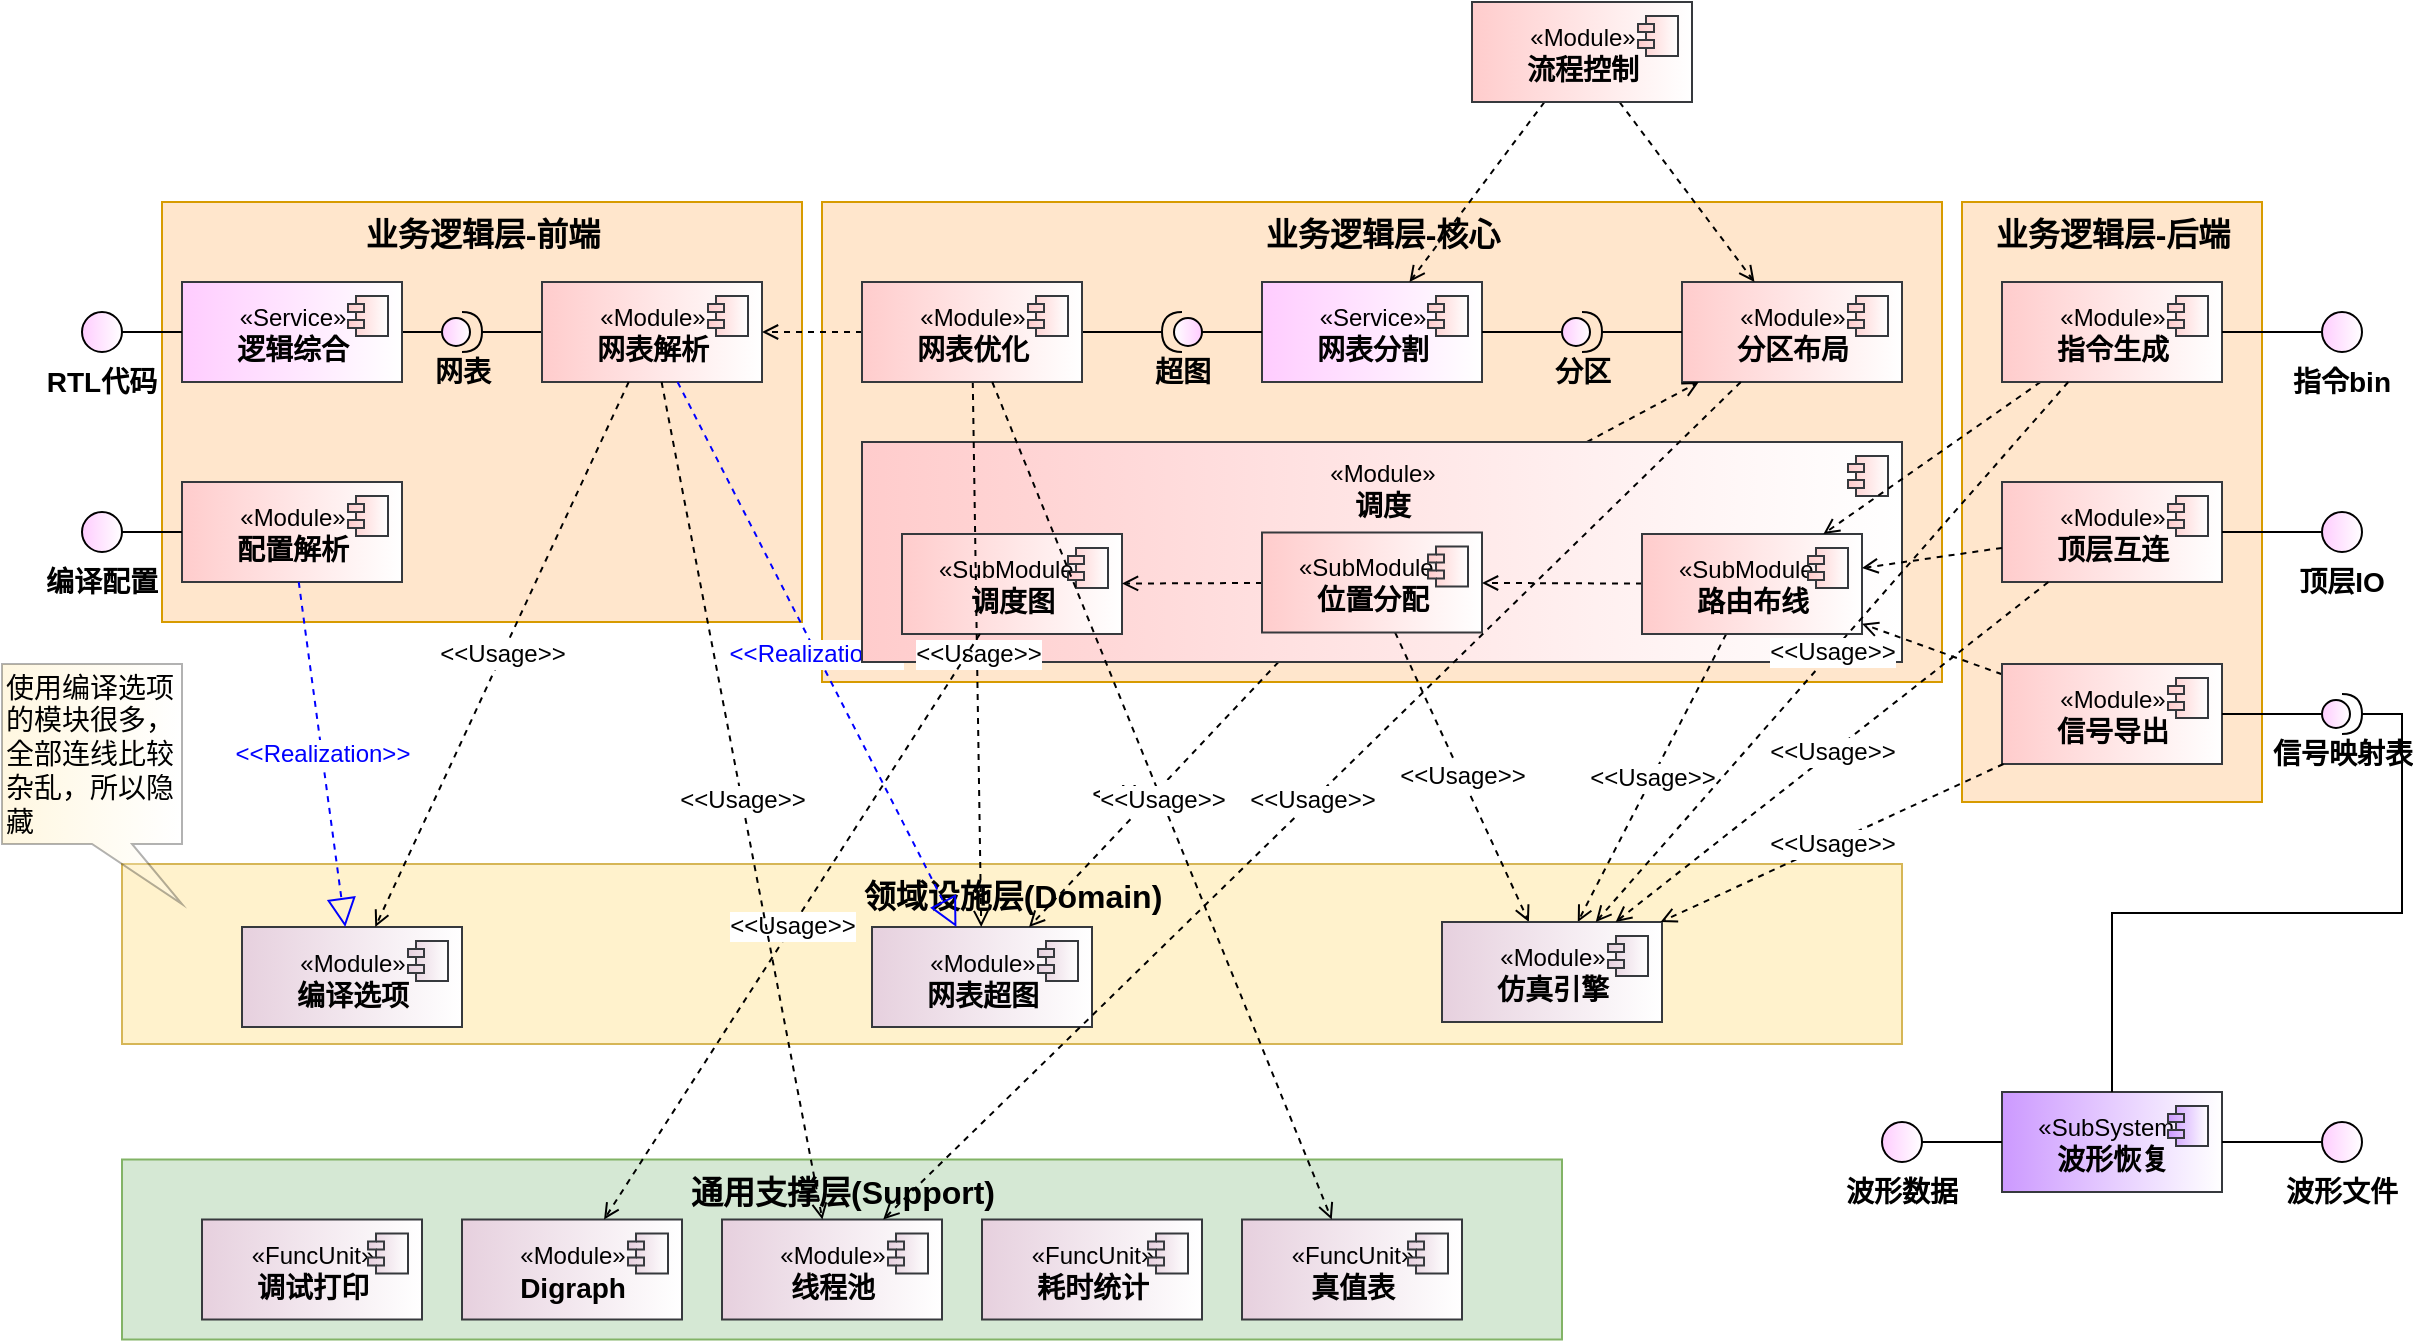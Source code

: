 <mxfile version="28.2.8">
  <diagram name="第 1 页" id="heiDzFfuvlx9K-g6vPqn">
    <mxGraphModel dx="599" dy="743" grid="1" gridSize="10" guides="1" tooltips="1" connect="1" arrows="1" fold="1" page="1" pageScale="1" pageWidth="827" pageHeight="1169" math="0" shadow="0">
      <root>
        <mxCell id="0" />
        <mxCell id="1" parent="0" />
        <mxCell id="fIorHOIJSleJLHwtXW0u-1" value="通用支撑层(Support)" style="html=1;verticalAlign=top;fillColor=#d5e8d4;strokeColor=#82b366;fontSize=16;fontStyle=1" vertex="1" parent="1">
          <mxGeometry x="940" y="938.75" width="720" height="90" as="geometry" />
        </mxCell>
        <mxCell id="fIorHOIJSleJLHwtXW0u-2" value="&lt;font style=&quot;font-size: 12px;&quot;&gt;«FuncUnit»&lt;/font&gt;&lt;br style=&quot;font-size: 14px;&quot;&gt;&lt;b style=&quot;font-size: 14px;&quot;&gt;调试打印&lt;/b&gt;" style="html=1;dropTarget=0;fontSize=14;fillColor=#E6D0DE;strokeColor=#36393d;gradientColor=#FFFFFF;gradientDirection=east;" vertex="1" parent="1">
          <mxGeometry x="980" y="968.75" width="110" height="50" as="geometry" />
        </mxCell>
        <mxCell id="fIorHOIJSleJLHwtXW0u-3" value="" style="shape=module;jettyWidth=8;jettyHeight=4;fontSize=14;fillColor=#E6D0DE;strokeColor=#36393d;gradientColor=#FFFFFF;gradientDirection=east;" vertex="1" parent="fIorHOIJSleJLHwtXW0u-2">
          <mxGeometry x="1" width="20" height="20" relative="1" as="geometry">
            <mxPoint x="-27" y="7" as="offset" />
          </mxGeometry>
        </mxCell>
        <mxCell id="fIorHOIJSleJLHwtXW0u-4" value="领域设施层(Domain)" style="html=1;verticalAlign=top;fillColor=#fff2cc;strokeColor=#d6b656;fontSize=16;fontStyle=1" vertex="1" parent="1">
          <mxGeometry x="940" y="791" width="890" height="90" as="geometry" />
        </mxCell>
        <mxCell id="fIorHOIJSleJLHwtXW0u-5" value="&lt;font style=&quot;font-size: 12px;&quot;&gt;«Module»&lt;/font&gt;&lt;br style=&quot;font-size: 14px;&quot;&gt;&lt;b&gt;Digraph&lt;/b&gt;" style="html=1;dropTarget=0;fontSize=14;fillColor=#E6D0DE;strokeColor=#36393d;gradientColor=#FFFFFF;gradientDirection=east;" vertex="1" parent="1">
          <mxGeometry x="1110" y="968.75" width="110" height="50" as="geometry" />
        </mxCell>
        <mxCell id="fIorHOIJSleJLHwtXW0u-6" value="" style="shape=module;jettyWidth=8;jettyHeight=4;fontSize=14;fillColor=#E6D0DE;strokeColor=#36393d;gradientColor=#FFFFFF;gradientDirection=east;" vertex="1" parent="fIorHOIJSleJLHwtXW0u-5">
          <mxGeometry x="1" width="20" height="20" relative="1" as="geometry">
            <mxPoint x="-27" y="7" as="offset" />
          </mxGeometry>
        </mxCell>
        <mxCell id="fIorHOIJSleJLHwtXW0u-7" value="业务逻辑层-核心" style="html=1;verticalAlign=top;fillColor=#ffe6cc;strokeColor=#d79b00;fontSize=16;fontStyle=1" vertex="1" parent="1">
          <mxGeometry x="1290" y="460" width="560" height="240" as="geometry" />
        </mxCell>
        <mxCell id="fIorHOIJSleJLHwtXW0u-8" value="&lt;font style=&quot;font-size: 12px;&quot;&gt;«Module»&lt;/font&gt;&lt;br style=&quot;font-size: 14px;&quot;&gt;&lt;b&gt;线程池&lt;/b&gt;" style="html=1;dropTarget=0;fontSize=14;fillColor=#E6D0DE;strokeColor=#36393d;gradientColor=#FFFFFF;gradientDirection=east;" vertex="1" parent="1">
          <mxGeometry x="1240" y="968.75" width="110" height="50" as="geometry" />
        </mxCell>
        <mxCell id="fIorHOIJSleJLHwtXW0u-9" value="" style="shape=module;jettyWidth=8;jettyHeight=4;fontSize=14;fillColor=#E6D0DE;strokeColor=#36393d;gradientColor=#FFFFFF;gradientDirection=east;" vertex="1" parent="fIorHOIJSleJLHwtXW0u-8">
          <mxGeometry x="1" width="20" height="20" relative="1" as="geometry">
            <mxPoint x="-27" y="7" as="offset" />
          </mxGeometry>
        </mxCell>
        <mxCell id="fIorHOIJSleJLHwtXW0u-10" value="业务逻辑层-后端" style="html=1;verticalAlign=top;fillColor=#ffe6cc;strokeColor=#d79b00;fontSize=16;fontStyle=1" vertex="1" parent="1">
          <mxGeometry x="1860" y="460" width="150" height="300" as="geometry" />
        </mxCell>
        <mxCell id="fIorHOIJSleJLHwtXW0u-11" value="&lt;font style=&quot;font-size: 12px;&quot;&gt;«FuncUnit»&lt;/font&gt;&lt;br style=&quot;font-size: 14px;&quot;&gt;&lt;b&gt;耗时统计&lt;/b&gt;" style="html=1;dropTarget=0;fontSize=14;fillColor=#E6D0DE;strokeColor=#36393d;gradientColor=#FFFFFF;gradientDirection=east;" vertex="1" parent="1">
          <mxGeometry x="1370" y="968.75" width="110" height="50" as="geometry" />
        </mxCell>
        <mxCell id="fIorHOIJSleJLHwtXW0u-12" value="" style="shape=module;jettyWidth=8;jettyHeight=4;fontSize=14;fillColor=#E6D0DE;strokeColor=#36393d;gradientColor=#FFFFFF;gradientDirection=east;" vertex="1" parent="fIorHOIJSleJLHwtXW0u-11">
          <mxGeometry x="1" width="20" height="20" relative="1" as="geometry">
            <mxPoint x="-27" y="7" as="offset" />
          </mxGeometry>
        </mxCell>
        <mxCell id="fIorHOIJSleJLHwtXW0u-13" value="业务逻辑层-前端" style="html=1;verticalAlign=top;fillColor=#ffe6cc;strokeColor=#d79b00;fontSize=16;fontStyle=1" vertex="1" parent="1">
          <mxGeometry x="960" y="460" width="320" height="210" as="geometry" />
        </mxCell>
        <mxCell id="fIorHOIJSleJLHwtXW0u-14" value="&lt;font style=&quot;font-size: 12px;&quot;&gt;«FuncUnit»&lt;/font&gt;&lt;br style=&quot;font-size: 14px;&quot;&gt;&lt;b&gt;真值表&lt;/b&gt;" style="html=1;dropTarget=0;fontSize=14;fillColor=#E6D0DE;strokeColor=#36393d;gradientColor=#FFFFFF;gradientDirection=east;" vertex="1" parent="1">
          <mxGeometry x="1500" y="968.75" width="110" height="50" as="geometry" />
        </mxCell>
        <mxCell id="fIorHOIJSleJLHwtXW0u-15" value="" style="shape=module;jettyWidth=8;jettyHeight=4;fontSize=14;fillColor=#E6D0DE;strokeColor=#36393d;gradientColor=#FFFFFF;gradientDirection=east;" vertex="1" parent="fIorHOIJSleJLHwtXW0u-14">
          <mxGeometry x="1" width="20" height="20" relative="1" as="geometry">
            <mxPoint x="-27" y="7" as="offset" />
          </mxGeometry>
        </mxCell>
        <mxCell id="fIorHOIJSleJLHwtXW0u-16" value="&lt;font style=&quot;font-size: 12px;&quot;&gt;«Module»&lt;/font&gt;&lt;br style=&quot;font-size: 14px;&quot;&gt;&lt;b style=&quot;font-size: 14px;&quot;&gt;编译选项&lt;/b&gt;" style="html=1;dropTarget=0;fontSize=14;fillColor=#E6D0DE;strokeColor=#36393d;gradientColor=#FFFFFF;gradientDirection=east;" vertex="1" parent="1">
          <mxGeometry x="1000" y="822.5" width="110" height="50" as="geometry" />
        </mxCell>
        <mxCell id="fIorHOIJSleJLHwtXW0u-17" value="" style="shape=module;jettyWidth=8;jettyHeight=4;fontSize=14;fillColor=#E6D0DE;strokeColor=#36393d;gradientColor=#FFFFFF;gradientDirection=east;" vertex="1" parent="fIorHOIJSleJLHwtXW0u-16">
          <mxGeometry x="1" width="20" height="20" relative="1" as="geometry">
            <mxPoint x="-27" y="7" as="offset" />
          </mxGeometry>
        </mxCell>
        <mxCell id="fIorHOIJSleJLHwtXW0u-18" value="&lt;font style=&quot;font-size: 12px;&quot;&gt;«Module»&lt;/font&gt;&lt;br style=&quot;font-size: 14px;&quot;&gt;&lt;b style=&quot;font-size: 14px;&quot;&gt;网表超图&lt;/b&gt;" style="html=1;dropTarget=0;fontSize=14;fillColor=#E6D0DE;strokeColor=#36393d;gradientColor=#FFFFFF;gradientDirection=east;" vertex="1" parent="1">
          <mxGeometry x="1315" y="822.5" width="110" height="50" as="geometry" />
        </mxCell>
        <mxCell id="fIorHOIJSleJLHwtXW0u-19" value="" style="shape=module;jettyWidth=8;jettyHeight=4;fontSize=14;fillColor=#E6D0DE;strokeColor=#36393d;gradientColor=#FFFFFF;gradientDirection=east;" vertex="1" parent="fIorHOIJSleJLHwtXW0u-18">
          <mxGeometry x="1" width="20" height="20" relative="1" as="geometry">
            <mxPoint x="-27" y="7" as="offset" />
          </mxGeometry>
        </mxCell>
        <mxCell id="fIorHOIJSleJLHwtXW0u-20" style="edgeStyle=orthogonalEdgeStyle;rounded=0;orthogonalLoop=1;jettySize=auto;html=1;entryX=0;entryY=0.5;entryDx=0;entryDy=0;entryPerimeter=0;fontSize=14;endArrow=none;endFill=0;" edge="1" parent="1" source="fIorHOIJSleJLHwtXW0u-21" target="fIorHOIJSleJLHwtXW0u-24">
          <mxGeometry relative="1" as="geometry" />
        </mxCell>
        <mxCell id="fIorHOIJSleJLHwtXW0u-21" value="&lt;font style=&quot;font-size: 12px;&quot;&gt;«Service»&lt;/font&gt;&lt;br style=&quot;font-size: 14px;&quot;&gt;&lt;b&gt;逻辑综合&lt;/b&gt;" style="html=1;dropTarget=0;fontSize=14;fillColor=#FFCCFF;strokeColor=#36393d;gradientColor=#FFFFFF;gradientDirection=east;" vertex="1" parent="1">
          <mxGeometry x="970" y="500" width="110" height="50" as="geometry" />
        </mxCell>
        <mxCell id="fIorHOIJSleJLHwtXW0u-22" value="" style="shape=module;jettyWidth=8;jettyHeight=4;fontSize=14;fillColor=#ffcccc;strokeColor=#36393d;gradientColor=#FFFFFF;gradientDirection=east;" vertex="1" parent="fIorHOIJSleJLHwtXW0u-21">
          <mxGeometry x="1" width="20" height="20" relative="1" as="geometry">
            <mxPoint x="-27" y="7" as="offset" />
          </mxGeometry>
        </mxCell>
        <mxCell id="fIorHOIJSleJLHwtXW0u-23" style="edgeStyle=orthogonalEdgeStyle;rounded=0;orthogonalLoop=1;jettySize=auto;html=1;exitX=1;exitY=0.5;exitDx=0;exitDy=0;exitPerimeter=0;fontSize=14;endArrow=none;endFill=0;" edge="1" parent="1" source="fIorHOIJSleJLHwtXW0u-24" target="fIorHOIJSleJLHwtXW0u-25">
          <mxGeometry relative="1" as="geometry" />
        </mxCell>
        <mxCell id="fIorHOIJSleJLHwtXW0u-24" value="网表" style="shape=providedRequiredInterface;html=1;verticalLabelPosition=bottom;sketch=0;fontSize=14;fillColor=#FFCCFF;gradientColor=#FFFFFF;gradientDirection=east;fontStyle=1" vertex="1" parent="1">
          <mxGeometry x="1100" y="515" width="20" height="20" as="geometry" />
        </mxCell>
        <mxCell id="fIorHOIJSleJLHwtXW0u-25" value="&lt;font style=&quot;font-size: 12px;&quot;&gt;«Module»&lt;/font&gt;&lt;br style=&quot;font-size: 14px;&quot;&gt;&lt;b&gt;网表解析&lt;/b&gt;" style="html=1;dropTarget=0;fontSize=14;fillColor=#ffcccc;strokeColor=#36393d;gradientColor=#FFFFFF;gradientDirection=east;" vertex="1" parent="1">
          <mxGeometry x="1150" y="500" width="110" height="50" as="geometry" />
        </mxCell>
        <mxCell id="fIorHOIJSleJLHwtXW0u-26" value="" style="shape=module;jettyWidth=8;jettyHeight=4;fontSize=14;fillColor=#ffcccc;strokeColor=#36393d;gradientColor=#FFFFFF;gradientDirection=east;" vertex="1" parent="fIorHOIJSleJLHwtXW0u-25">
          <mxGeometry x="1" width="20" height="20" relative="1" as="geometry">
            <mxPoint x="-27" y="7" as="offset" />
          </mxGeometry>
        </mxCell>
        <mxCell id="fIorHOIJSleJLHwtXW0u-27" value="&lt;font style=&quot;font-size: 12px;&quot;&gt;«Service»&lt;/font&gt;&lt;br style=&quot;font-size: 14px;&quot;&gt;&lt;b&gt;网表分割&lt;/b&gt;" style="html=1;dropTarget=0;fontSize=14;fillColor=#FFCCFF;strokeColor=#36393d;gradientColor=#FFFFFF;gradientDirection=east;" vertex="1" parent="1">
          <mxGeometry x="1510" y="500" width="110" height="50" as="geometry" />
        </mxCell>
        <mxCell id="fIorHOIJSleJLHwtXW0u-28" value="" style="shape=module;jettyWidth=8;jettyHeight=4;fontSize=14;fillColor=#ffcccc;strokeColor=#36393d;gradientColor=#FFFFFF;gradientDirection=east;" vertex="1" parent="fIorHOIJSleJLHwtXW0u-27">
          <mxGeometry x="1" width="20" height="20" relative="1" as="geometry">
            <mxPoint x="-27" y="7" as="offset" />
          </mxGeometry>
        </mxCell>
        <mxCell id="fIorHOIJSleJLHwtXW0u-29" style="edgeStyle=orthogonalEdgeStyle;rounded=0;orthogonalLoop=1;jettySize=auto;html=1;entryX=0;entryY=0.5;entryDx=0;entryDy=0;entryPerimeter=0;fontSize=14;endArrow=none;endFill=0;" edge="1" parent="1" source="fIorHOIJSleJLHwtXW0u-27" target="fIorHOIJSleJLHwtXW0u-31">
          <mxGeometry relative="1" as="geometry">
            <mxPoint x="1300" y="545" as="sourcePoint" />
          </mxGeometry>
        </mxCell>
        <mxCell id="fIorHOIJSleJLHwtXW0u-30" style="edgeStyle=orthogonalEdgeStyle;rounded=0;orthogonalLoop=1;jettySize=auto;html=1;exitX=1;exitY=0.5;exitDx=0;exitDy=0;exitPerimeter=0;fontSize=14;endArrow=none;endFill=0;" edge="1" parent="1" source="fIorHOIJSleJLHwtXW0u-31" target="fIorHOIJSleJLHwtXW0u-55">
          <mxGeometry relative="1" as="geometry">
            <mxPoint x="1490.0" y="500" as="targetPoint" />
          </mxGeometry>
        </mxCell>
        <mxCell id="fIorHOIJSleJLHwtXW0u-31" value="超图" style="shape=providedRequiredInterface;html=1;verticalLabelPosition=bottom;sketch=0;fontSize=14;fillColor=#FFCCFF;gradientColor=#FFFFFF;gradientDirection=east;fontStyle=1;flipH=1;" vertex="1" parent="1">
          <mxGeometry x="1460" y="515" width="20" height="20" as="geometry" />
        </mxCell>
        <mxCell id="fIorHOIJSleJLHwtXW0u-32" value="&amp;lt;&amp;lt;Realization&amp;gt;&amp;gt;" style="endArrow=block;dashed=1;endFill=0;endSize=12;html=1;rounded=0;fontSize=12;strokeColor=#0000FF;fontColor=#0000FF;" edge="1" parent="1" source="fIorHOIJSleJLHwtXW0u-25" target="fIorHOIJSleJLHwtXW0u-18">
          <mxGeometry width="160" relative="1" as="geometry">
            <mxPoint x="1020" y="627" as="sourcePoint" />
            <mxPoint x="1300" y="620" as="targetPoint" />
          </mxGeometry>
        </mxCell>
        <mxCell id="fIorHOIJSleJLHwtXW0u-33" value="&lt;font style=&quot;font-size: 12px;&quot;&gt;«Module»&lt;/font&gt;&lt;br style=&quot;font-size: 14px;&quot;&gt;&lt;b&gt;分区布局&lt;/b&gt;" style="html=1;dropTarget=0;fontSize=14;fillColor=#ffcccc;strokeColor=#36393d;gradientColor=#FFFFFF;gradientDirection=east;" vertex="1" parent="1">
          <mxGeometry x="1720" y="500" width="110" height="50" as="geometry" />
        </mxCell>
        <mxCell id="fIorHOIJSleJLHwtXW0u-34" value="" style="shape=module;jettyWidth=8;jettyHeight=4;fontSize=14;fillColor=#ffcccc;strokeColor=#36393d;gradientColor=#FFFFFF;gradientDirection=east;" vertex="1" parent="fIorHOIJSleJLHwtXW0u-33">
          <mxGeometry x="1" width="20" height="20" relative="1" as="geometry">
            <mxPoint x="-27" y="7" as="offset" />
          </mxGeometry>
        </mxCell>
        <mxCell id="fIorHOIJSleJLHwtXW0u-35" value="&amp;lt;&amp;lt;Usage&amp;gt;&amp;gt;" style="rounded=0;orthogonalLoop=1;jettySize=auto;html=1;fontSize=12;endArrow=open;endFill=0;dashed=1;" edge="1" parent="1" source="fIorHOIJSleJLHwtXW0u-37" target="fIorHOIJSleJLHwtXW0u-18">
          <mxGeometry relative="1" as="geometry" />
        </mxCell>
        <mxCell id="fIorHOIJSleJLHwtXW0u-36" style="edgeStyle=none;rounded=0;orthogonalLoop=1;jettySize=auto;html=1;dashed=1;strokeColor=#000000;fontSize=12;fontColor=#000000;endArrow=open;endFill=0;" edge="1" parent="1" source="fIorHOIJSleJLHwtXW0u-37" target="fIorHOIJSleJLHwtXW0u-33">
          <mxGeometry relative="1" as="geometry" />
        </mxCell>
        <mxCell id="fIorHOIJSleJLHwtXW0u-37" value="&lt;font style=&quot;font-size: 12px;&quot;&gt;«Module»&lt;/font&gt;&lt;br style=&quot;font-size: 14px;&quot;&gt;&lt;b&gt;调度&lt;/b&gt;" style="html=1;dropTarget=0;fontSize=14;fillColor=#ffcccc;strokeColor=#36393d;gradientColor=#FFFFFF;gradientDirection=east;verticalAlign=top;" vertex="1" parent="1">
          <mxGeometry x="1310" y="580" width="520" height="110" as="geometry" />
        </mxCell>
        <mxCell id="fIorHOIJSleJLHwtXW0u-38" value="" style="shape=module;jettyWidth=8;jettyHeight=4;fontSize=14;fillColor=#ffcccc;strokeColor=#36393d;gradientColor=#FFFFFF;gradientDirection=east;" vertex="1" parent="fIorHOIJSleJLHwtXW0u-37">
          <mxGeometry x="1" width="20" height="20" relative="1" as="geometry">
            <mxPoint x="-27" y="7" as="offset" />
          </mxGeometry>
        </mxCell>
        <mxCell id="fIorHOIJSleJLHwtXW0u-39" style="edgeStyle=orthogonalEdgeStyle;rounded=0;orthogonalLoop=1;jettySize=auto;html=1;entryX=0;entryY=0.5;entryDx=0;entryDy=0;entryPerimeter=0;fontSize=14;endArrow=none;endFill=0;" edge="1" parent="1" source="fIorHOIJSleJLHwtXW0u-27" target="fIorHOIJSleJLHwtXW0u-41">
          <mxGeometry relative="1" as="geometry">
            <mxPoint x="1670" y="535" as="sourcePoint" />
          </mxGeometry>
        </mxCell>
        <mxCell id="fIorHOIJSleJLHwtXW0u-40" style="edgeStyle=orthogonalEdgeStyle;rounded=0;orthogonalLoop=1;jettySize=auto;html=1;exitX=1;exitY=0.5;exitDx=0;exitDy=0;exitPerimeter=0;fontSize=14;endArrow=none;endFill=0;" edge="1" parent="1" source="fIorHOIJSleJLHwtXW0u-41" target="fIorHOIJSleJLHwtXW0u-33">
          <mxGeometry relative="1" as="geometry">
            <mxPoint x="1700" y="525" as="targetPoint" />
          </mxGeometry>
        </mxCell>
        <mxCell id="fIorHOIJSleJLHwtXW0u-41" value="分区" style="shape=providedRequiredInterface;html=1;verticalLabelPosition=bottom;sketch=0;fontSize=14;fillColor=#FFCCFF;gradientColor=#FFFFFF;gradientDirection=east;fontStyle=1" vertex="1" parent="1">
          <mxGeometry x="1660" y="515" width="20" height="20" as="geometry" />
        </mxCell>
        <mxCell id="fIorHOIJSleJLHwtXW0u-42" value="&lt;font style=&quot;font-size: 12px;&quot;&gt;«SubModule»&lt;/font&gt;&lt;br style=&quot;font-size: 14px;&quot;&gt;&lt;b&gt;调度图&lt;/b&gt;" style="html=1;dropTarget=0;fontSize=14;fillColor=#ffcccc;strokeColor=#36393d;gradientColor=#FFFFFF;gradientDirection=east;" vertex="1" parent="1">
          <mxGeometry x="1330" y="626" width="110" height="50" as="geometry" />
        </mxCell>
        <mxCell id="fIorHOIJSleJLHwtXW0u-43" value="" style="shape=module;jettyWidth=8;jettyHeight=4;fontSize=14;fillColor=#ffcccc;strokeColor=#36393d;gradientColor=#FFFFFF;gradientDirection=east;" vertex="1" parent="fIorHOIJSleJLHwtXW0u-42">
          <mxGeometry x="1" width="20" height="20" relative="1" as="geometry">
            <mxPoint x="-27" y="7" as="offset" />
          </mxGeometry>
        </mxCell>
        <mxCell id="fIorHOIJSleJLHwtXW0u-44" value="&amp;lt;&amp;lt;Usage&amp;gt;&amp;gt;" style="edgeStyle=none;rounded=0;orthogonalLoop=1;jettySize=auto;html=1;dashed=1;fontSize=12;endArrow=open;endFill=0;" edge="1" parent="1" source="fIorHOIJSleJLHwtXW0u-46" target="fIorHOIJSleJLHwtXW0u-57">
          <mxGeometry relative="1" as="geometry" />
        </mxCell>
        <mxCell id="fIorHOIJSleJLHwtXW0u-45" style="edgeStyle=none;rounded=0;orthogonalLoop=1;jettySize=auto;html=1;dashed=1;fontSize=14;endArrow=open;endFill=0;" edge="1" parent="1" source="fIorHOIJSleJLHwtXW0u-46" target="fIorHOIJSleJLHwtXW0u-42">
          <mxGeometry relative="1" as="geometry" />
        </mxCell>
        <mxCell id="fIorHOIJSleJLHwtXW0u-46" value="&lt;font style=&quot;font-size: 12px;&quot;&gt;«SubModule»&lt;/font&gt;&lt;br style=&quot;font-size: 14px;&quot;&gt;&lt;b&gt;位置分配&lt;/b&gt;" style="html=1;dropTarget=0;fontSize=14;fillColor=#ffcccc;strokeColor=#36393d;gradientColor=#FFFFFF;gradientDirection=east;" vertex="1" parent="1">
          <mxGeometry x="1510" y="625.25" width="110" height="50" as="geometry" />
        </mxCell>
        <mxCell id="fIorHOIJSleJLHwtXW0u-47" value="" style="shape=module;jettyWidth=8;jettyHeight=4;fontSize=14;fillColor=#ffcccc;strokeColor=#36393d;gradientColor=#FFFFFF;gradientDirection=east;" vertex="1" parent="fIorHOIJSleJLHwtXW0u-46">
          <mxGeometry x="1" width="20" height="20" relative="1" as="geometry">
            <mxPoint x="-27" y="7" as="offset" />
          </mxGeometry>
        </mxCell>
        <mxCell id="fIorHOIJSleJLHwtXW0u-48" value="&amp;lt;&amp;lt;Usage&amp;gt;&amp;gt;" style="edgeStyle=none;rounded=0;orthogonalLoop=1;jettySize=auto;html=1;dashed=1;fontSize=12;endArrow=open;endFill=0;" edge="1" parent="1" source="fIorHOIJSleJLHwtXW0u-50" target="fIorHOIJSleJLHwtXW0u-57">
          <mxGeometry relative="1" as="geometry" />
        </mxCell>
        <mxCell id="fIorHOIJSleJLHwtXW0u-49" style="edgeStyle=none;rounded=0;orthogonalLoop=1;jettySize=auto;html=1;dashed=1;fontSize=14;endArrow=open;endFill=0;" edge="1" parent="1" source="fIorHOIJSleJLHwtXW0u-50" target="fIorHOIJSleJLHwtXW0u-46">
          <mxGeometry relative="1" as="geometry" />
        </mxCell>
        <mxCell id="fIorHOIJSleJLHwtXW0u-50" value="&lt;font style=&quot;font-size: 12px;&quot;&gt;«SubModule»&lt;/font&gt;&lt;br style=&quot;font-size: 14px;&quot;&gt;&lt;b&gt;路由&lt;/b&gt;&lt;b&gt;布线&lt;/b&gt;" style="html=1;dropTarget=0;fontSize=14;fillColor=#ffcccc;strokeColor=#36393d;gradientColor=#FFFFFF;gradientDirection=east;" vertex="1" parent="1">
          <mxGeometry x="1700" y="626" width="110" height="50" as="geometry" />
        </mxCell>
        <mxCell id="fIorHOIJSleJLHwtXW0u-51" value="" style="shape=module;jettyWidth=8;jettyHeight=4;fontSize=14;fillColor=#ffcccc;strokeColor=#36393d;gradientColor=#FFFFFF;gradientDirection=east;" vertex="1" parent="fIorHOIJSleJLHwtXW0u-50">
          <mxGeometry x="1" width="20" height="20" relative="1" as="geometry">
            <mxPoint x="-27" y="7" as="offset" />
          </mxGeometry>
        </mxCell>
        <mxCell id="fIorHOIJSleJLHwtXW0u-52" style="edgeStyle=orthogonalEdgeStyle;rounded=0;orthogonalLoop=1;jettySize=auto;html=1;fontSize=14;endArrow=none;endFill=0;" edge="1" parent="1" source="fIorHOIJSleJLHwtXW0u-21" target="fIorHOIJSleJLHwtXW0u-93">
          <mxGeometry relative="1" as="geometry">
            <mxPoint x="970" y="525" as="sourcePoint" />
            <mxPoint x="940" y="525" as="targetPoint" />
          </mxGeometry>
        </mxCell>
        <mxCell id="fIorHOIJSleJLHwtXW0u-53" value="&amp;lt;&amp;lt;Usage&amp;gt;&amp;gt;" style="rounded=0;orthogonalLoop=1;jettySize=auto;html=1;dashed=1;fontSize=12;endArrow=open;endFill=0;" edge="1" parent="1" source="fIorHOIJSleJLHwtXW0u-55" target="fIorHOIJSleJLHwtXW0u-18">
          <mxGeometry relative="1" as="geometry" />
        </mxCell>
        <mxCell id="fIorHOIJSleJLHwtXW0u-54" style="edgeStyle=none;rounded=0;orthogonalLoop=1;jettySize=auto;html=1;dashed=1;fontSize=14;endArrow=open;endFill=0;" edge="1" parent="1" source="fIorHOIJSleJLHwtXW0u-55" target="fIorHOIJSleJLHwtXW0u-25">
          <mxGeometry relative="1" as="geometry" />
        </mxCell>
        <mxCell id="fIorHOIJSleJLHwtXW0u-55" value="&lt;font style=&quot;font-size: 12px;&quot;&gt;«Module»&lt;/font&gt;&lt;br style=&quot;font-size: 14px;&quot;&gt;&lt;b&gt;网表优化&lt;/b&gt;" style="html=1;dropTarget=0;fontSize=14;fillColor=#ffcccc;strokeColor=#36393d;gradientColor=#FFFFFF;gradientDirection=east;" vertex="1" parent="1">
          <mxGeometry x="1310" y="500" width="110" height="50" as="geometry" />
        </mxCell>
        <mxCell id="fIorHOIJSleJLHwtXW0u-56" value="" style="shape=module;jettyWidth=8;jettyHeight=4;fontSize=14;fillColor=#ffcccc;strokeColor=#36393d;gradientColor=#FFFFFF;gradientDirection=east;" vertex="1" parent="fIorHOIJSleJLHwtXW0u-55">
          <mxGeometry x="1" width="20" height="20" relative="1" as="geometry">
            <mxPoint x="-27" y="7" as="offset" />
          </mxGeometry>
        </mxCell>
        <mxCell id="fIorHOIJSleJLHwtXW0u-57" value="&lt;font style=&quot;font-size: 12px;&quot;&gt;«Module»&lt;br style=&quot;&quot;&gt;&lt;/font&gt;&lt;b&gt;仿真引擎&lt;/b&gt;" style="html=1;dropTarget=0;fontSize=14;fillColor=#E6D0DE;strokeColor=#36393d;gradientColor=#FFFFFF;gradientDirection=east;" vertex="1" parent="1">
          <mxGeometry x="1600" y="820" width="110" height="50" as="geometry" />
        </mxCell>
        <mxCell id="fIorHOIJSleJLHwtXW0u-58" value="" style="shape=module;jettyWidth=8;jettyHeight=4;fontSize=14;fillColor=#E6D0DE;strokeColor=#36393d;gradientColor=#FFFFFF;gradientDirection=east;" vertex="1" parent="fIorHOIJSleJLHwtXW0u-57">
          <mxGeometry x="1" width="20" height="20" relative="1" as="geometry">
            <mxPoint x="-27" y="7" as="offset" />
          </mxGeometry>
        </mxCell>
        <mxCell id="fIorHOIJSleJLHwtXW0u-59" style="rounded=0;orthogonalLoop=1;jettySize=auto;html=1;dashed=1;fontSize=12;endArrow=open;endFill=0;" edge="1" parent="1" source="fIorHOIJSleJLHwtXW0u-60" target="fIorHOIJSleJLHwtXW0u-50">
          <mxGeometry relative="1" as="geometry" />
        </mxCell>
        <mxCell id="fIorHOIJSleJLHwtXW0u-60" value="&lt;font style=&quot;font-size: 12px;&quot;&gt;«Module»&lt;/font&gt;&lt;br style=&quot;font-size: 14px;&quot;&gt;&lt;b&gt;指令生成&lt;/b&gt;" style="html=1;dropTarget=0;fontSize=14;fillColor=#ffcccc;strokeColor=#36393d;gradientColor=#FFFFFF;gradientDirection=east;" vertex="1" parent="1">
          <mxGeometry x="1880" y="500" width="110" height="50" as="geometry" />
        </mxCell>
        <mxCell id="fIorHOIJSleJLHwtXW0u-61" value="" style="shape=module;jettyWidth=8;jettyHeight=4;fontSize=14;fillColor=#ffcccc;strokeColor=#36393d;gradientColor=#FFFFFF;gradientDirection=east;" vertex="1" parent="fIorHOIJSleJLHwtXW0u-60">
          <mxGeometry x="1" width="20" height="20" relative="1" as="geometry">
            <mxPoint x="-27" y="7" as="offset" />
          </mxGeometry>
        </mxCell>
        <mxCell id="fIorHOIJSleJLHwtXW0u-62" style="edgeStyle=none;rounded=0;orthogonalLoop=1;jettySize=auto;html=1;dashed=1;fontSize=12;endArrow=open;endFill=0;" edge="1" parent="1" source="fIorHOIJSleJLHwtXW0u-63" target="fIorHOIJSleJLHwtXW0u-50">
          <mxGeometry relative="1" as="geometry" />
        </mxCell>
        <mxCell id="fIorHOIJSleJLHwtXW0u-63" value="&lt;font style=&quot;font-size: 12px;&quot;&gt;«Module»&lt;/font&gt;&lt;br style=&quot;font-size: 14px;&quot;&gt;&lt;b&gt;信号导出&lt;/b&gt;" style="html=1;dropTarget=0;fontSize=14;fillColor=#ffcccc;strokeColor=#36393d;gradientColor=#FFFFFF;gradientDirection=east;" vertex="1" parent="1">
          <mxGeometry x="1880" y="691" width="110" height="50" as="geometry" />
        </mxCell>
        <mxCell id="fIorHOIJSleJLHwtXW0u-64" value="" style="shape=module;jettyWidth=8;jettyHeight=4;fontSize=14;fillColor=#ffcccc;strokeColor=#36393d;gradientColor=#FFFFFF;gradientDirection=east;" vertex="1" parent="fIorHOIJSleJLHwtXW0u-63">
          <mxGeometry x="1" width="20" height="20" relative="1" as="geometry">
            <mxPoint x="-27" y="7" as="offset" />
          </mxGeometry>
        </mxCell>
        <mxCell id="fIorHOIJSleJLHwtXW0u-65" value="&lt;font style=&quot;font-size: 12px;&quot;&gt;«SubSystem»&lt;/font&gt;&lt;br style=&quot;font-size: 14px;&quot;&gt;&lt;b&gt;波形恢复&lt;/b&gt;" style="html=1;dropTarget=0;fontSize=14;fillColor=#CC99FF;strokeColor=#36393d;gradientColor=#FFFFFF;gradientDirection=east;" vertex="1" parent="1">
          <mxGeometry x="1880" y="905" width="110" height="50" as="geometry" />
        </mxCell>
        <mxCell id="fIorHOIJSleJLHwtXW0u-66" value="" style="shape=module;jettyWidth=8;jettyHeight=4;fontSize=14;fillColor=#CC99FF;strokeColor=#36393d;gradientColor=#FFFFFF;gradientDirection=east;" vertex="1" parent="fIorHOIJSleJLHwtXW0u-65">
          <mxGeometry x="1" width="20" height="20" relative="1" as="geometry">
            <mxPoint x="-27" y="7" as="offset" />
          </mxGeometry>
        </mxCell>
        <mxCell id="fIorHOIJSleJLHwtXW0u-67" value="&amp;lt;&amp;lt;Usage&amp;gt;&amp;gt;" style="edgeStyle=none;rounded=0;orthogonalLoop=1;jettySize=auto;html=1;dashed=1;fontSize=12;endArrow=open;endFill=0;" edge="1" parent="1" source="fIorHOIJSleJLHwtXW0u-60" target="fIorHOIJSleJLHwtXW0u-57">
          <mxGeometry relative="1" as="geometry">
            <mxPoint x="1845.278" y="660" as="sourcePoint" />
            <mxPoint x="1794.722" y="790" as="targetPoint" />
          </mxGeometry>
        </mxCell>
        <mxCell id="fIorHOIJSleJLHwtXW0u-68" style="edgeStyle=orthogonalEdgeStyle;rounded=0;orthogonalLoop=1;jettySize=auto;html=1;fontSize=14;endArrow=none;endFill=0;" edge="1" parent="1" source="fIorHOIJSleJLHwtXW0u-60" target="fIorHOIJSleJLHwtXW0u-84">
          <mxGeometry relative="1" as="geometry">
            <mxPoint x="2090" y="625" as="sourcePoint" />
            <mxPoint x="2060" y="625" as="targetPoint" />
          </mxGeometry>
        </mxCell>
        <mxCell id="fIorHOIJSleJLHwtXW0u-69" style="edgeStyle=orthogonalEdgeStyle;rounded=0;orthogonalLoop=1;jettySize=auto;html=1;entryX=0;entryY=0.5;entryDx=0;entryDy=0;entryPerimeter=0;fontSize=14;endArrow=none;endFill=0;" edge="1" parent="1" source="fIorHOIJSleJLHwtXW0u-63" target="fIorHOIJSleJLHwtXW0u-71">
          <mxGeometry relative="1" as="geometry">
            <mxPoint x="2010" y="921" as="sourcePoint" />
          </mxGeometry>
        </mxCell>
        <mxCell id="fIorHOIJSleJLHwtXW0u-70" style="edgeStyle=orthogonalEdgeStyle;rounded=0;orthogonalLoop=1;jettySize=auto;html=1;exitX=1;exitY=0.5;exitDx=0;exitDy=0;exitPerimeter=0;fontSize=14;endArrow=none;endFill=0;" edge="1" parent="1" source="fIorHOIJSleJLHwtXW0u-71" target="fIorHOIJSleJLHwtXW0u-65">
          <mxGeometry relative="1" as="geometry">
            <mxPoint x="2110" y="830" as="targetPoint" />
          </mxGeometry>
        </mxCell>
        <mxCell id="fIorHOIJSleJLHwtXW0u-71" value="信号映射表" style="shape=providedRequiredInterface;html=1;verticalLabelPosition=bottom;sketch=0;fontSize=14;fillColor=#FFCCFF;gradientColor=#FFFFFF;gradientDirection=east;fontStyle=1" vertex="1" parent="1">
          <mxGeometry x="2040" y="706" width="20" height="20" as="geometry" />
        </mxCell>
        <mxCell id="fIorHOIJSleJLHwtXW0u-72" style="edgeStyle=orthogonalEdgeStyle;rounded=0;orthogonalLoop=1;jettySize=auto;html=1;fontSize=14;endArrow=none;endFill=0;" edge="1" parent="1" source="fIorHOIJSleJLHwtXW0u-65" target="fIorHOIJSleJLHwtXW0u-87">
          <mxGeometry relative="1" as="geometry">
            <mxPoint x="2210" y="809" as="sourcePoint" />
            <mxPoint x="2280" y="809" as="targetPoint" />
          </mxGeometry>
        </mxCell>
        <mxCell id="fIorHOIJSleJLHwtXW0u-73" value="&amp;lt;&amp;lt;Usage&amp;gt;&amp;gt;" style="edgeStyle=none;rounded=0;orthogonalLoop=1;jettySize=auto;html=1;dashed=1;fontSize=12;endArrow=open;endFill=0;" edge="1" parent="1" source="fIorHOIJSleJLHwtXW0u-63" target="fIorHOIJSleJLHwtXW0u-57">
          <mxGeometry relative="1" as="geometry">
            <mxPoint x="1980.118" y="660" as="sourcePoint" />
            <mxPoint x="1819.882" y="821" as="targetPoint" />
          </mxGeometry>
        </mxCell>
        <mxCell id="fIorHOIJSleJLHwtXW0u-74" value="&amp;lt;&amp;lt;Usage&amp;gt;&amp;gt;" style="rounded=0;orthogonalLoop=1;jettySize=auto;html=1;dashed=1;fontSize=12;endArrow=open;endFill=0;" edge="1" parent="1" source="fIorHOIJSleJLHwtXW0u-25" target="fIorHOIJSleJLHwtXW0u-16">
          <mxGeometry relative="1" as="geometry">
            <mxPoint x="1348.696" y="560" as="sourcePoint" />
            <mxPoint x="1231.304" y="740" as="targetPoint" />
          </mxGeometry>
        </mxCell>
        <mxCell id="fIorHOIJSleJLHwtXW0u-75" value="&lt;font style=&quot;font-size: 12px;&quot;&gt;«Module»&lt;/font&gt;&lt;br style=&quot;font-size: 14px;&quot;&gt;&lt;b&gt;配置解析&lt;/b&gt;" style="html=1;dropTarget=0;fontSize=14;fillColor=#ffcccc;strokeColor=#36393d;gradientColor=#FFFFFF;gradientDirection=east;" vertex="1" parent="1">
          <mxGeometry x="970" y="600" width="110" height="50" as="geometry" />
        </mxCell>
        <mxCell id="fIorHOIJSleJLHwtXW0u-76" value="" style="shape=module;jettyWidth=8;jettyHeight=4;fontSize=14;fillColor=#ffcccc;strokeColor=#36393d;gradientColor=#FFFFFF;gradientDirection=east;" vertex="1" parent="fIorHOIJSleJLHwtXW0u-75">
          <mxGeometry x="1" width="20" height="20" relative="1" as="geometry">
            <mxPoint x="-27" y="7" as="offset" />
          </mxGeometry>
        </mxCell>
        <mxCell id="fIorHOIJSleJLHwtXW0u-77" value="&amp;lt;&amp;lt;Realization&amp;gt;&amp;gt;" style="endArrow=block;dashed=1;endFill=0;endSize=12;html=1;rounded=0;fontSize=12;strokeColor=#0000FF;fontColor=#0000FF;" edge="1" parent="1" source="fIorHOIJSleJLHwtXW0u-75" target="fIorHOIJSleJLHwtXW0u-16">
          <mxGeometry width="160" relative="1" as="geometry">
            <mxPoint x="1215" y="560" as="sourcePoint" />
            <mxPoint x="1215" y="740" as="targetPoint" />
          </mxGeometry>
        </mxCell>
        <mxCell id="fIorHOIJSleJLHwtXW0u-78" style="edgeStyle=orthogonalEdgeStyle;rounded=0;orthogonalLoop=1;jettySize=auto;html=1;fontSize=14;endArrow=none;endFill=0;" edge="1" parent="1" source="fIorHOIJSleJLHwtXW0u-65" target="fIorHOIJSleJLHwtXW0u-90">
          <mxGeometry relative="1" as="geometry">
            <mxPoint x="1740" y="999" as="sourcePoint" />
            <mxPoint x="2030" y="878" as="targetPoint" />
          </mxGeometry>
        </mxCell>
        <mxCell id="fIorHOIJSleJLHwtXW0u-79" style="edgeStyle=orthogonalEdgeStyle;rounded=0;orthogonalLoop=1;jettySize=auto;html=1;fontSize=14;endArrow=none;endFill=0;" edge="1" parent="1" source="fIorHOIJSleJLHwtXW0u-75" target="fIorHOIJSleJLHwtXW0u-96">
          <mxGeometry relative="1" as="geometry">
            <mxPoint x="970" y="625.0" as="sourcePoint" />
            <mxPoint x="940" y="625" as="targetPoint" />
          </mxGeometry>
        </mxCell>
        <mxCell id="fIorHOIJSleJLHwtXW0u-80" value="&amp;lt;&amp;lt;Usage&amp;gt;&amp;gt;" style="rounded=0;orthogonalLoop=1;jettySize=auto;html=1;fontSize=12;endArrow=open;endFill=0;dashed=1;" edge="1" parent="1" source="fIorHOIJSleJLHwtXW0u-42" target="fIorHOIJSleJLHwtXW0u-5">
          <mxGeometry relative="1" as="geometry">
            <mxPoint x="1545" y="660" as="sourcePoint" />
            <mxPoint x="1545" y="821" as="targetPoint" />
          </mxGeometry>
        </mxCell>
        <mxCell id="fIorHOIJSleJLHwtXW0u-81" value="&amp;lt;&amp;lt;Usage&amp;gt;&amp;gt;" style="rounded=0;orthogonalLoop=1;jettySize=auto;html=1;fontSize=12;endArrow=open;endFill=0;dashed=1;" edge="1" parent="1" source="fIorHOIJSleJLHwtXW0u-33" target="fIorHOIJSleJLHwtXW0u-8">
          <mxGeometry relative="1" as="geometry">
            <mxPoint x="1545" y="871" as="sourcePoint" />
            <mxPoint x="1545" y="960" as="targetPoint" />
          </mxGeometry>
        </mxCell>
        <mxCell id="fIorHOIJSleJLHwtXW0u-82" value="&amp;lt;&amp;lt;Usage&amp;gt;&amp;gt;" style="rounded=0;orthogonalLoop=1;jettySize=auto;html=1;fontSize=12;endArrow=open;endFill=0;dashed=1;" edge="1" parent="1" source="fIorHOIJSleJLHwtXW0u-55" target="fIorHOIJSleJLHwtXW0u-14">
          <mxGeometry relative="1" as="geometry">
            <mxPoint x="1490" y="869.635" as="sourcePoint" />
            <mxPoint x="1230" y="981.365" as="targetPoint" />
          </mxGeometry>
        </mxCell>
        <mxCell id="fIorHOIJSleJLHwtXW0u-83" value="" style="group" vertex="1" connectable="0" parent="1">
          <mxGeometry x="2020" y="515" width="60" height="50" as="geometry" />
        </mxCell>
        <mxCell id="fIorHOIJSleJLHwtXW0u-84" value="" style="ellipse;whiteSpace=wrap;html=1;aspect=fixed;fontSize=12;fillColor=#FFCCFF;gradientColor=#FFFFFF;gradientDirection=east;" vertex="1" parent="fIorHOIJSleJLHwtXW0u-83">
          <mxGeometry x="20" width="20" height="20" as="geometry" />
        </mxCell>
        <mxCell id="fIorHOIJSleJLHwtXW0u-85" value="指令bin" style="text;html=1;strokeColor=none;fillColor=none;align=center;verticalAlign=middle;whiteSpace=wrap;rounded=0;fontSize=14;fontStyle=1" vertex="1" parent="fIorHOIJSleJLHwtXW0u-83">
          <mxGeometry y="20" width="60" height="30" as="geometry" />
        </mxCell>
        <mxCell id="fIorHOIJSleJLHwtXW0u-86" value="" style="group" vertex="1" connectable="0" parent="1">
          <mxGeometry x="2020" y="920" width="60" height="50" as="geometry" />
        </mxCell>
        <mxCell id="fIorHOIJSleJLHwtXW0u-87" value="" style="ellipse;whiteSpace=wrap;html=1;aspect=fixed;fontSize=12;fillColor=#FFCCFF;gradientColor=#FFFFFF;gradientDirection=east;" vertex="1" parent="fIorHOIJSleJLHwtXW0u-86">
          <mxGeometry x="20" width="20" height="20" as="geometry" />
        </mxCell>
        <mxCell id="fIorHOIJSleJLHwtXW0u-88" value="波形文件" style="text;html=1;strokeColor=none;fillColor=none;align=center;verticalAlign=middle;whiteSpace=wrap;rounded=0;fontSize=14;fontStyle=1" vertex="1" parent="fIorHOIJSleJLHwtXW0u-86">
          <mxGeometry y="20" width="60" height="30" as="geometry" />
        </mxCell>
        <mxCell id="fIorHOIJSleJLHwtXW0u-89" value="" style="group" vertex="1" connectable="0" parent="1">
          <mxGeometry x="1800" y="920" width="60" height="50" as="geometry" />
        </mxCell>
        <mxCell id="fIorHOIJSleJLHwtXW0u-90" value="" style="ellipse;whiteSpace=wrap;html=1;aspect=fixed;fontSize=12;fillColor=#FFCCFF;gradientColor=#FFFFFF;gradientDirection=east;" vertex="1" parent="fIorHOIJSleJLHwtXW0u-89">
          <mxGeometry x="20" width="20" height="20" as="geometry" />
        </mxCell>
        <mxCell id="fIorHOIJSleJLHwtXW0u-91" value="波形数据" style="text;html=1;strokeColor=none;fillColor=none;align=center;verticalAlign=middle;whiteSpace=wrap;rounded=0;fontSize=14;fontStyle=1" vertex="1" parent="fIorHOIJSleJLHwtXW0u-89">
          <mxGeometry y="20" width="60" height="30" as="geometry" />
        </mxCell>
        <mxCell id="fIorHOIJSleJLHwtXW0u-92" value="" style="group" vertex="1" connectable="0" parent="1">
          <mxGeometry x="900" y="515" width="60" height="50" as="geometry" />
        </mxCell>
        <mxCell id="fIorHOIJSleJLHwtXW0u-93" value="" style="ellipse;whiteSpace=wrap;html=1;aspect=fixed;fontSize=12;fillColor=#FFCCFF;gradientColor=#FFFFFF;gradientDirection=east;" vertex="1" parent="fIorHOIJSleJLHwtXW0u-92">
          <mxGeometry x="20" width="20" height="20" as="geometry" />
        </mxCell>
        <mxCell id="fIorHOIJSleJLHwtXW0u-94" value="RTL代码" style="text;html=1;strokeColor=none;fillColor=none;align=center;verticalAlign=middle;whiteSpace=wrap;rounded=0;fontSize=14;fontStyle=1" vertex="1" parent="fIorHOIJSleJLHwtXW0u-92">
          <mxGeometry y="20" width="60" height="30" as="geometry" />
        </mxCell>
        <mxCell id="fIorHOIJSleJLHwtXW0u-95" value="" style="group" vertex="1" connectable="0" parent="1">
          <mxGeometry x="900" y="615" width="60" height="50" as="geometry" />
        </mxCell>
        <mxCell id="fIorHOIJSleJLHwtXW0u-96" value="" style="ellipse;whiteSpace=wrap;html=1;aspect=fixed;fontSize=12;fillColor=#FFCCFF;gradientColor=#FFFFFF;gradientDirection=east;" vertex="1" parent="fIorHOIJSleJLHwtXW0u-95">
          <mxGeometry x="20" width="20" height="20" as="geometry" />
        </mxCell>
        <mxCell id="fIorHOIJSleJLHwtXW0u-97" value="编译配置" style="text;html=1;strokeColor=none;fillColor=none;align=center;verticalAlign=middle;whiteSpace=wrap;rounded=0;fontSize=14;fontStyle=1" vertex="1" parent="fIorHOIJSleJLHwtXW0u-95">
          <mxGeometry y="20" width="60" height="30" as="geometry" />
        </mxCell>
        <mxCell id="fIorHOIJSleJLHwtXW0u-98" value="&lt;font style=&quot;font-size: 12px;&quot;&gt;«Module»&lt;/font&gt;&lt;br style=&quot;font-size: 14px;&quot;&gt;&lt;b&gt;顶层互连&lt;/b&gt;" style="html=1;dropTarget=0;fontSize=14;fillColor=#ffcccc;strokeColor=#36393d;gradientColor=#FFFFFF;gradientDirection=east;" vertex="1" parent="1">
          <mxGeometry x="1880" y="600" width="110" height="50" as="geometry" />
        </mxCell>
        <mxCell id="fIorHOIJSleJLHwtXW0u-99" value="" style="shape=module;jettyWidth=8;jettyHeight=4;fontSize=14;fillColor=#ffcccc;strokeColor=#36393d;gradientColor=#FFFFFF;gradientDirection=east;" vertex="1" parent="fIorHOIJSleJLHwtXW0u-98">
          <mxGeometry x="1" width="20" height="20" relative="1" as="geometry">
            <mxPoint x="-27" y="7" as="offset" />
          </mxGeometry>
        </mxCell>
        <mxCell id="fIorHOIJSleJLHwtXW0u-100" style="edgeStyle=orthogonalEdgeStyle;rounded=0;orthogonalLoop=1;jettySize=auto;html=1;fontSize=14;endArrow=none;endFill=0;" edge="1" parent="1" source="fIorHOIJSleJLHwtXW0u-98" target="fIorHOIJSleJLHwtXW0u-101">
          <mxGeometry relative="1" as="geometry">
            <mxPoint x="2000" y="535" as="sourcePoint" />
            <mxPoint x="2050" y="535" as="targetPoint" />
          </mxGeometry>
        </mxCell>
        <mxCell id="fIorHOIJSleJLHwtXW0u-101" value="" style="ellipse;whiteSpace=wrap;html=1;aspect=fixed;fontSize=12;fillColor=#FFCCFF;gradientColor=#FFFFFF;gradientDirection=east;" vertex="1" parent="1">
          <mxGeometry x="2040" y="615" width="20" height="20" as="geometry" />
        </mxCell>
        <mxCell id="fIorHOIJSleJLHwtXW0u-102" value="顶层IO" style="text;html=1;strokeColor=none;fillColor=none;align=center;verticalAlign=middle;whiteSpace=wrap;rounded=0;fontSize=14;fontStyle=1" vertex="1" parent="1">
          <mxGeometry x="2020" y="635" width="60" height="30" as="geometry" />
        </mxCell>
        <mxCell id="fIorHOIJSleJLHwtXW0u-103" value="&amp;lt;&amp;lt;Usage&amp;gt;&amp;gt;" style="edgeStyle=none;rounded=0;orthogonalLoop=1;jettySize=auto;html=1;dashed=1;fontSize=12;endArrow=open;endFill=0;" edge="1" parent="1" source="fIorHOIJSleJLHwtXW0u-98" target="fIorHOIJSleJLHwtXW0u-57">
          <mxGeometry relative="1" as="geometry">
            <mxPoint x="1984.904" y="560" as="sourcePoint" />
            <mxPoint x="1775.096" y="821" as="targetPoint" />
          </mxGeometry>
        </mxCell>
        <mxCell id="fIorHOIJSleJLHwtXW0u-104" style="edgeStyle=none;rounded=0;orthogonalLoop=1;jettySize=auto;html=1;dashed=1;fontSize=12;endArrow=open;endFill=0;" edge="1" parent="1" source="fIorHOIJSleJLHwtXW0u-98" target="fIorHOIJSleJLHwtXW0u-50">
          <mxGeometry relative="1" as="geometry">
            <mxPoint x="1963.791" y="701" as="sourcePoint" />
            <mxPoint x="1896.209" y="660" as="targetPoint" />
          </mxGeometry>
        </mxCell>
        <mxCell id="fIorHOIJSleJLHwtXW0u-105" value="&amp;lt;&amp;lt;Usage&amp;gt;&amp;gt;" style="rounded=0;orthogonalLoop=1;jettySize=auto;html=1;fontSize=12;endArrow=open;endFill=0;dashed=1;" edge="1" parent="1" source="fIorHOIJSleJLHwtXW0u-25" target="fIorHOIJSleJLHwtXW0u-8">
          <mxGeometry relative="1" as="geometry">
            <mxPoint x="1759.468" y="560" as="sourcePoint" />
            <mxPoint x="1330.532" y="980" as="targetPoint" />
          </mxGeometry>
        </mxCell>
        <mxCell id="fIorHOIJSleJLHwtXW0u-106" value="使用编译选项的模块很多，全部连线比较杂乱，所以隐藏" style="shape=callout;whiteSpace=wrap;html=1;perimeter=calloutPerimeter;glass=0;fillStyle=auto;strokeWidth=1;fontSize=14;fontColor=#000000;fillColor=#FFE599;gradientColor=#FFFFFF;gradientDirection=east;opacity=30;position2=1;align=left;flipV=0;" vertex="1" parent="1">
          <mxGeometry x="880" y="691" width="90" height="120" as="geometry" />
        </mxCell>
        <mxCell id="fIorHOIJSleJLHwtXW0u-107" style="edgeStyle=none;rounded=1;orthogonalLoop=1;jettySize=auto;html=1;dashed=1;strokeColor=#000000;fontSize=14;fontColor=#000000;endArrow=open;endFill=0;elbow=vertical;" edge="1" parent="1" source="fIorHOIJSleJLHwtXW0u-109" target="fIorHOIJSleJLHwtXW0u-27">
          <mxGeometry relative="1" as="geometry" />
        </mxCell>
        <mxCell id="fIorHOIJSleJLHwtXW0u-108" style="edgeStyle=none;rounded=1;orthogonalLoop=1;jettySize=auto;html=1;dashed=1;strokeColor=#000000;fontSize=14;fontColor=#000000;endArrow=open;endFill=0;elbow=vertical;" edge="1" parent="1" source="fIorHOIJSleJLHwtXW0u-109" target="fIorHOIJSleJLHwtXW0u-33">
          <mxGeometry relative="1" as="geometry" />
        </mxCell>
        <mxCell id="fIorHOIJSleJLHwtXW0u-109" value="&lt;font style=&quot;font-size: 12px;&quot;&gt;«Module»&lt;/font&gt;&lt;br style=&quot;font-size: 14px;&quot;&gt;&lt;b&gt;流程控制&lt;/b&gt;" style="html=1;dropTarget=0;fontSize=14;fillColor=#ffcccc;strokeColor=#36393d;gradientColor=#FFFFFF;gradientDirection=east;" vertex="1" parent="1">
          <mxGeometry x="1615" y="360" width="110" height="50" as="geometry" />
        </mxCell>
        <mxCell id="fIorHOIJSleJLHwtXW0u-110" value="" style="shape=module;jettyWidth=8;jettyHeight=4;fontSize=14;fillColor=#ffcccc;strokeColor=#36393d;gradientColor=#FFFFFF;gradientDirection=east;" vertex="1" parent="fIorHOIJSleJLHwtXW0u-109">
          <mxGeometry x="1" width="20" height="20" relative="1" as="geometry">
            <mxPoint x="-27" y="7" as="offset" />
          </mxGeometry>
        </mxCell>
      </root>
    </mxGraphModel>
  </diagram>
</mxfile>
